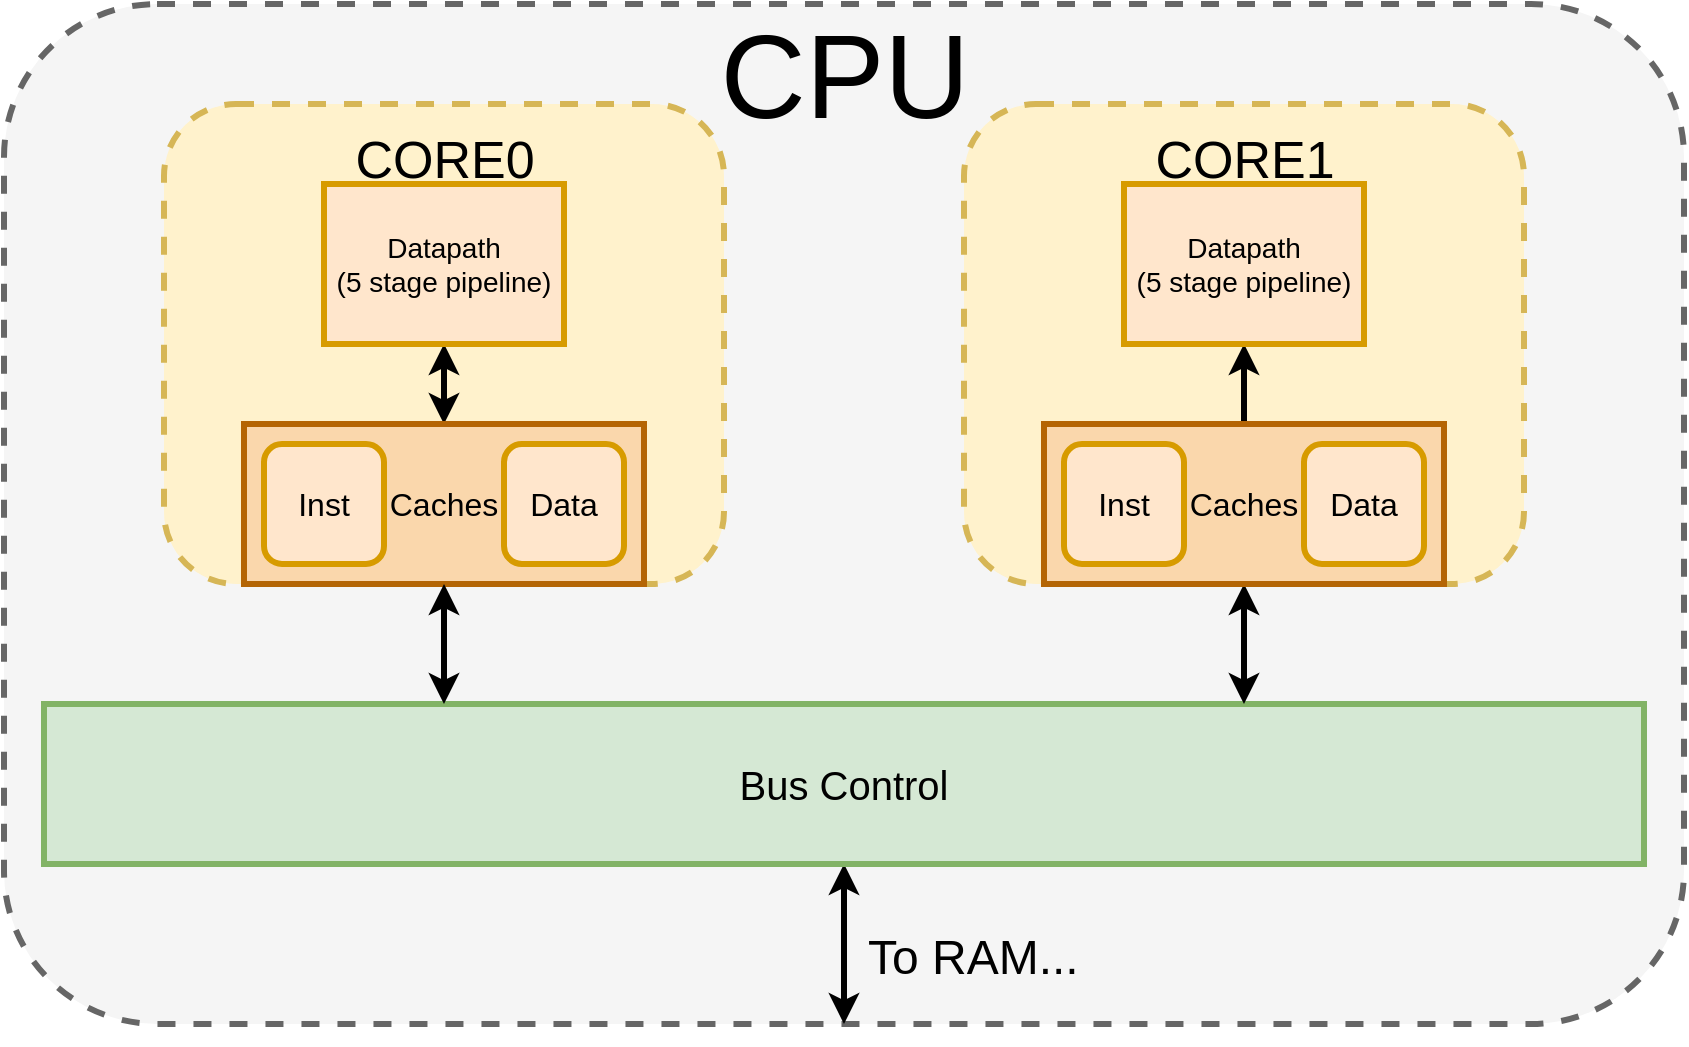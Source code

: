 <mxfile version="14.0.0" type="device"><diagram id="xRBPNE9JuHQw1jED6V3m" name="Page-1"><mxGraphModel dx="1328" dy="1458" grid="1" gridSize="10" guides="1" tooltips="1" connect="1" arrows="1" fold="1" page="1" pageScale="1" pageWidth="1100" pageHeight="850" math="0" shadow="0"><root><mxCell id="0"/><mxCell id="1" parent="0"/><mxCell id="mXqQpg8TViz0VmUEruAi-37" value="" style="rounded=1;whiteSpace=wrap;html=1;dashed=1;fillColor=#f5f5f5;strokeWidth=3;strokeColor=#666666;fontColor=#333333;" parent="1" vertex="1"><mxGeometry x="120" y="-50" width="840" height="510" as="geometry"/></mxCell><mxCell id="mXqQpg8TViz0VmUEruAi-31" value="" style="rounded=1;whiteSpace=wrap;html=1;dashed=1;fillColor=#fff2cc;strokeWidth=3;strokeColor=#d6b656;" parent="1" vertex="1"><mxGeometry x="200" width="280" height="240" as="geometry"/></mxCell><mxCell id="mXqQpg8TViz0VmUEruAi-32" value="" style="rounded=1;whiteSpace=wrap;html=1;dashed=1;fillColor=#fff2cc;strokeWidth=3;strokeColor=#d6b656;" parent="1" vertex="1"><mxGeometry x="600" width="280" height="240" as="geometry"/></mxCell><mxCell id="mXqQpg8TViz0VmUEruAi-21" style="edgeStyle=none;rounded=0;orthogonalLoop=1;jettySize=auto;html=1;exitX=0.5;exitY=1;exitDx=0;exitDy=0;startArrow=classic;startFill=1;strokeWidth=3;" parent="1" source="mXqQpg8TViz0VmUEruAi-3" target="mXqQpg8TViz0VmUEruAi-5" edge="1"><mxGeometry relative="1" as="geometry"/></mxCell><mxCell id="mXqQpg8TViz0VmUEruAi-3" value="&lt;span style=&quot;font-size: 14px&quot;&gt;Datapath&lt;br&gt;(5 stage pipeline)&lt;br&gt;&lt;/span&gt;" style="rounded=0;whiteSpace=wrap;html=1;strokeWidth=3;fillColor=#ffe6cc;strokeColor=#d79b00;" parent="1" vertex="1"><mxGeometry x="280" y="40" width="120" height="80" as="geometry"/></mxCell><mxCell id="mXqQpg8TViz0VmUEruAi-22" style="edgeStyle=none;rounded=0;orthogonalLoop=1;jettySize=auto;html=1;exitX=0.5;exitY=1;exitDx=0;exitDy=0;startArrow=classic;startFill=1;strokeWidth=3;entryX=0.5;entryY=1;entryDx=0;entryDy=0;" parent="1" source="mXqQpg8TViz0VmUEruAi-6" edge="1" target="mXqQpg8TViz0VmUEruAi-37"><mxGeometry relative="1" as="geometry"><mxPoint x="540" y="560" as="targetPoint"/></mxGeometry></mxCell><mxCell id="mXqQpg8TViz0VmUEruAi-6" value="&lt;font style=&quot;font-size: 20px&quot;&gt;Bus Control&lt;/font&gt;" style="rounded=0;whiteSpace=wrap;html=1;strokeWidth=3;fillColor=#d5e8d4;strokeColor=#82b366;" parent="1" vertex="1"><mxGeometry x="140" y="300" width="800" height="80" as="geometry"/></mxCell><mxCell id="mXqQpg8TViz0VmUEruAi-9" value="" style="group;fontSize=17;strokeWidth=3;fillColor=#ffe6cc;strokeColor=#d79b00;" parent="1" vertex="1" connectable="0"><mxGeometry x="240" y="160" width="200" height="80" as="geometry"/></mxCell><mxCell id="mXqQpg8TViz0VmUEruAi-5" value="&lt;font style=&quot;font-size: 16px&quot;&gt;Caches&lt;/font&gt;" style="rounded=0;whiteSpace=wrap;html=1;strokeWidth=3;fillColor=#fad7ac;strokeColor=#b46504;" parent="mXqQpg8TViz0VmUEruAi-9" vertex="1"><mxGeometry width="200" height="80" as="geometry"/></mxCell><mxCell id="mXqQpg8TViz0VmUEruAi-7" value="&lt;font style=&quot;font-size: 16px&quot;&gt;Inst&lt;/font&gt;" style="rounded=1;whiteSpace=wrap;html=1;strokeWidth=3;fillColor=#ffe6cc;strokeColor=#d79b00;" parent="mXqQpg8TViz0VmUEruAi-9" vertex="1"><mxGeometry x="10" y="10" width="60" height="60" as="geometry"/></mxCell><mxCell id="mXqQpg8TViz0VmUEruAi-8" value="&lt;font style=&quot;font-size: 16px&quot;&gt;Data&lt;/font&gt;" style="rounded=1;whiteSpace=wrap;html=1;strokeWidth=3;fillColor=#ffe6cc;strokeColor=#d79b00;" parent="mXqQpg8TViz0VmUEruAi-9" vertex="1"><mxGeometry x="130" y="10" width="60" height="60" as="geometry"/></mxCell><mxCell id="mXqQpg8TViz0VmUEruAi-20" style="edgeStyle=none;rounded=0;orthogonalLoop=1;jettySize=auto;html=1;exitX=0.5;exitY=1;exitDx=0;exitDy=0;entryX=0.5;entryY=0;entryDx=0;entryDy=0;startArrow=classic;startFill=1;strokeWidth=3;" parent="1" source="mXqQpg8TViz0VmUEruAi-13" edge="1"><mxGeometry relative="1" as="geometry"><mxPoint x="740" y="200" as="targetPoint"/></mxGeometry></mxCell><mxCell id="mXqQpg8TViz0VmUEruAi-13" value="&lt;span style=&quot;font-size: 14px&quot;&gt;Datapath&lt;/span&gt;&lt;br style=&quot;font-size: 14px&quot;&gt;&lt;span style=&quot;font-size: 14px&quot;&gt;(5 stage pipeline)&lt;/span&gt;" style="rounded=0;whiteSpace=wrap;html=1;strokeWidth=3;fillColor=#ffe6cc;strokeColor=#d79b00;" parent="1" vertex="1"><mxGeometry x="680" y="40" width="120" height="80" as="geometry"/></mxCell><mxCell id="mXqQpg8TViz0VmUEruAi-19" style="rounded=0;orthogonalLoop=1;jettySize=auto;html=1;exitX=0.5;exitY=1;exitDx=0;exitDy=0;entryX=0.75;entryY=0;entryDx=0;entryDy=0;startArrow=classic;startFill=1;strokeWidth=3;" parent="1" target="mXqQpg8TViz0VmUEruAi-6" edge="1" source="RyJVmE8UfoybtA2CmaFG-2"><mxGeometry relative="1" as="geometry"><mxPoint x="740" y="280.0" as="sourcePoint"/></mxGeometry></mxCell><mxCell id="mXqQpg8TViz0VmUEruAi-23" style="edgeStyle=none;rounded=0;orthogonalLoop=1;jettySize=auto;html=1;exitX=0.5;exitY=1;exitDx=0;exitDy=0;entryX=0.25;entryY=0;entryDx=0;entryDy=0;startArrow=classic;startFill=1;strokeWidth=3;" parent="1" source="mXqQpg8TViz0VmUEruAi-5" target="mXqQpg8TViz0VmUEruAi-6" edge="1"><mxGeometry relative="1" as="geometry"/></mxCell><mxCell id="mXqQpg8TViz0VmUEruAi-28" value="&lt;font style=&quot;font-size: 24px&quot;&gt;To RAM...&lt;/font&gt;" style="text;html=1;resizable=0;points=[];autosize=1;align=left;verticalAlign=top;spacingTop=-4;strokeWidth=3;" parent="1" vertex="1"><mxGeometry x="550" y="410" width="120" height="20" as="geometry"/></mxCell><mxCell id="mXqQpg8TViz0VmUEruAi-33" value="&lt;div style=&quot;font-size: 26px&quot; align=&quot;center&quot;&gt;&lt;font style=&quot;font-size: 26px&quot;&gt;CORE0&lt;br style=&quot;font-size: 26px&quot;&gt;&lt;/font&gt;&lt;/div&gt;" style="text;html=1;resizable=0;points=[];autosize=1;align=center;verticalAlign=top;spacingTop=-4;fontSize=26;strokeWidth=3;" parent="1" vertex="1"><mxGeometry x="285" y="10" width="110" height="30" as="geometry"/></mxCell><mxCell id="mXqQpg8TViz0VmUEruAi-34" value="&lt;div style=&quot;font-size: 26px&quot; align=&quot;center&quot;&gt;&lt;font style=&quot;font-size: 26px&quot;&gt;CORE1&lt;br style=&quot;font-size: 26px&quot;&gt;&lt;/font&gt;&lt;/div&gt;" style="text;html=1;resizable=0;points=[];autosize=1;align=center;verticalAlign=top;spacingTop=-4;fontSize=26;strokeWidth=3;" parent="1" vertex="1"><mxGeometry x="685" y="10" width="110" height="30" as="geometry"/></mxCell><mxCell id="mXqQpg8TViz0VmUEruAi-38" style="edgeStyle=none;rounded=0;orthogonalLoop=1;jettySize=auto;html=1;exitX=1;exitY=0.25;exitDx=0;exitDy=0;startArrow=classic;startFill=1;strokeWidth=3;" parent="1" source="mXqQpg8TViz0VmUEruAi-31" target="mXqQpg8TViz0VmUEruAi-31" edge="1"><mxGeometry relative="1" as="geometry"/></mxCell><mxCell id="mXqQpg8TViz0VmUEruAi-39" value="&lt;font style=&quot;font-size: 59px&quot;&gt;CPU&lt;/font&gt;" style="text;html=1;resizable=0;points=[];autosize=1;align=center;verticalAlign=top;spacingTop=-4;strokeWidth=3;" parent="1" vertex="1"><mxGeometry x="470" y="-51" width="140" height="30" as="geometry"/></mxCell><mxCell id="RyJVmE8UfoybtA2CmaFG-1" value="" style="group;fontSize=17;strokeWidth=3;fillColor=#ffe6cc;strokeColor=#d79b00;" parent="1" vertex="1" connectable="0"><mxGeometry x="640" y="160" width="200" height="80" as="geometry"/></mxCell><mxCell id="RyJVmE8UfoybtA2CmaFG-2" value="&lt;font style=&quot;font-size: 16px&quot;&gt;Caches&lt;/font&gt;" style="rounded=0;whiteSpace=wrap;html=1;strokeWidth=3;fillColor=#fad7ac;strokeColor=#b46504;" parent="RyJVmE8UfoybtA2CmaFG-1" vertex="1"><mxGeometry width="200" height="80" as="geometry"/></mxCell><mxCell id="RyJVmE8UfoybtA2CmaFG-3" value="&lt;font style=&quot;font-size: 16px&quot;&gt;Inst&lt;/font&gt;" style="rounded=1;whiteSpace=wrap;html=1;strokeWidth=3;fillColor=#ffe6cc;strokeColor=#d79b00;" parent="RyJVmE8UfoybtA2CmaFG-1" vertex="1"><mxGeometry x="10" y="10" width="60" height="60" as="geometry"/></mxCell><mxCell id="RyJVmE8UfoybtA2CmaFG-4" value="&lt;font style=&quot;font-size: 16px&quot;&gt;Data&lt;/font&gt;" style="rounded=1;whiteSpace=wrap;html=1;strokeWidth=3;fillColor=#ffe6cc;strokeColor=#d79b00;" parent="RyJVmE8UfoybtA2CmaFG-1" vertex="1"><mxGeometry x="130" y="10" width="60" height="60" as="geometry"/></mxCell></root></mxGraphModel></diagram></mxfile>